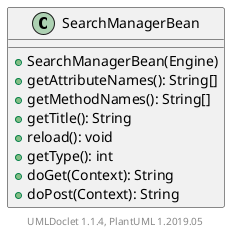 @startuml

    class SearchManagerBean [[SearchManagerBean.html]] {
        +SearchManagerBean(Engine)
        +getAttributeNames(): String[]
        +getMethodNames(): String[]
        +getTitle(): String
        +reload(): void
        +getType(): int
        +doGet(Context): String
        +doPost(Context): String
    }


    center footer UMLDoclet 1.1.4, PlantUML 1.2019.05
@enduml
